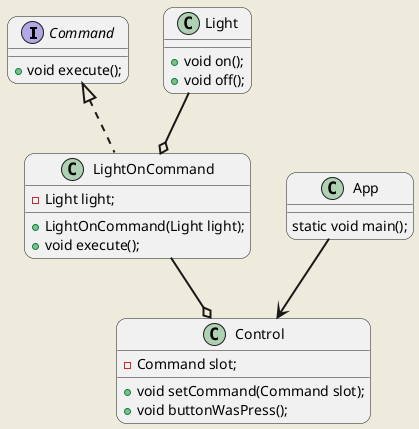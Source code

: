 @startuml

'skinparam packageStyle rect
skinparam backgroundColor #EEEBDC
skinparam roundcorner 20
skinparam sequenceArrowThickness 2
'skinparam handwritten true

interface Command{
    +void execute();
}

class Light{
    +void on();
    +void off();
}

class LightOnCommand{
    -Light light;
    +LightOnCommand(Light light);
    +void execute();
}

Command <|.. LightOnCommand
Light --o LightOnCommand

class Control {

    -Command slot;

    +void setCommand(Command slot);
    +void buttonWasPress();
}

LightOnCommand --o Control

class App{
    static void main();
}

App --> Control

@enduml